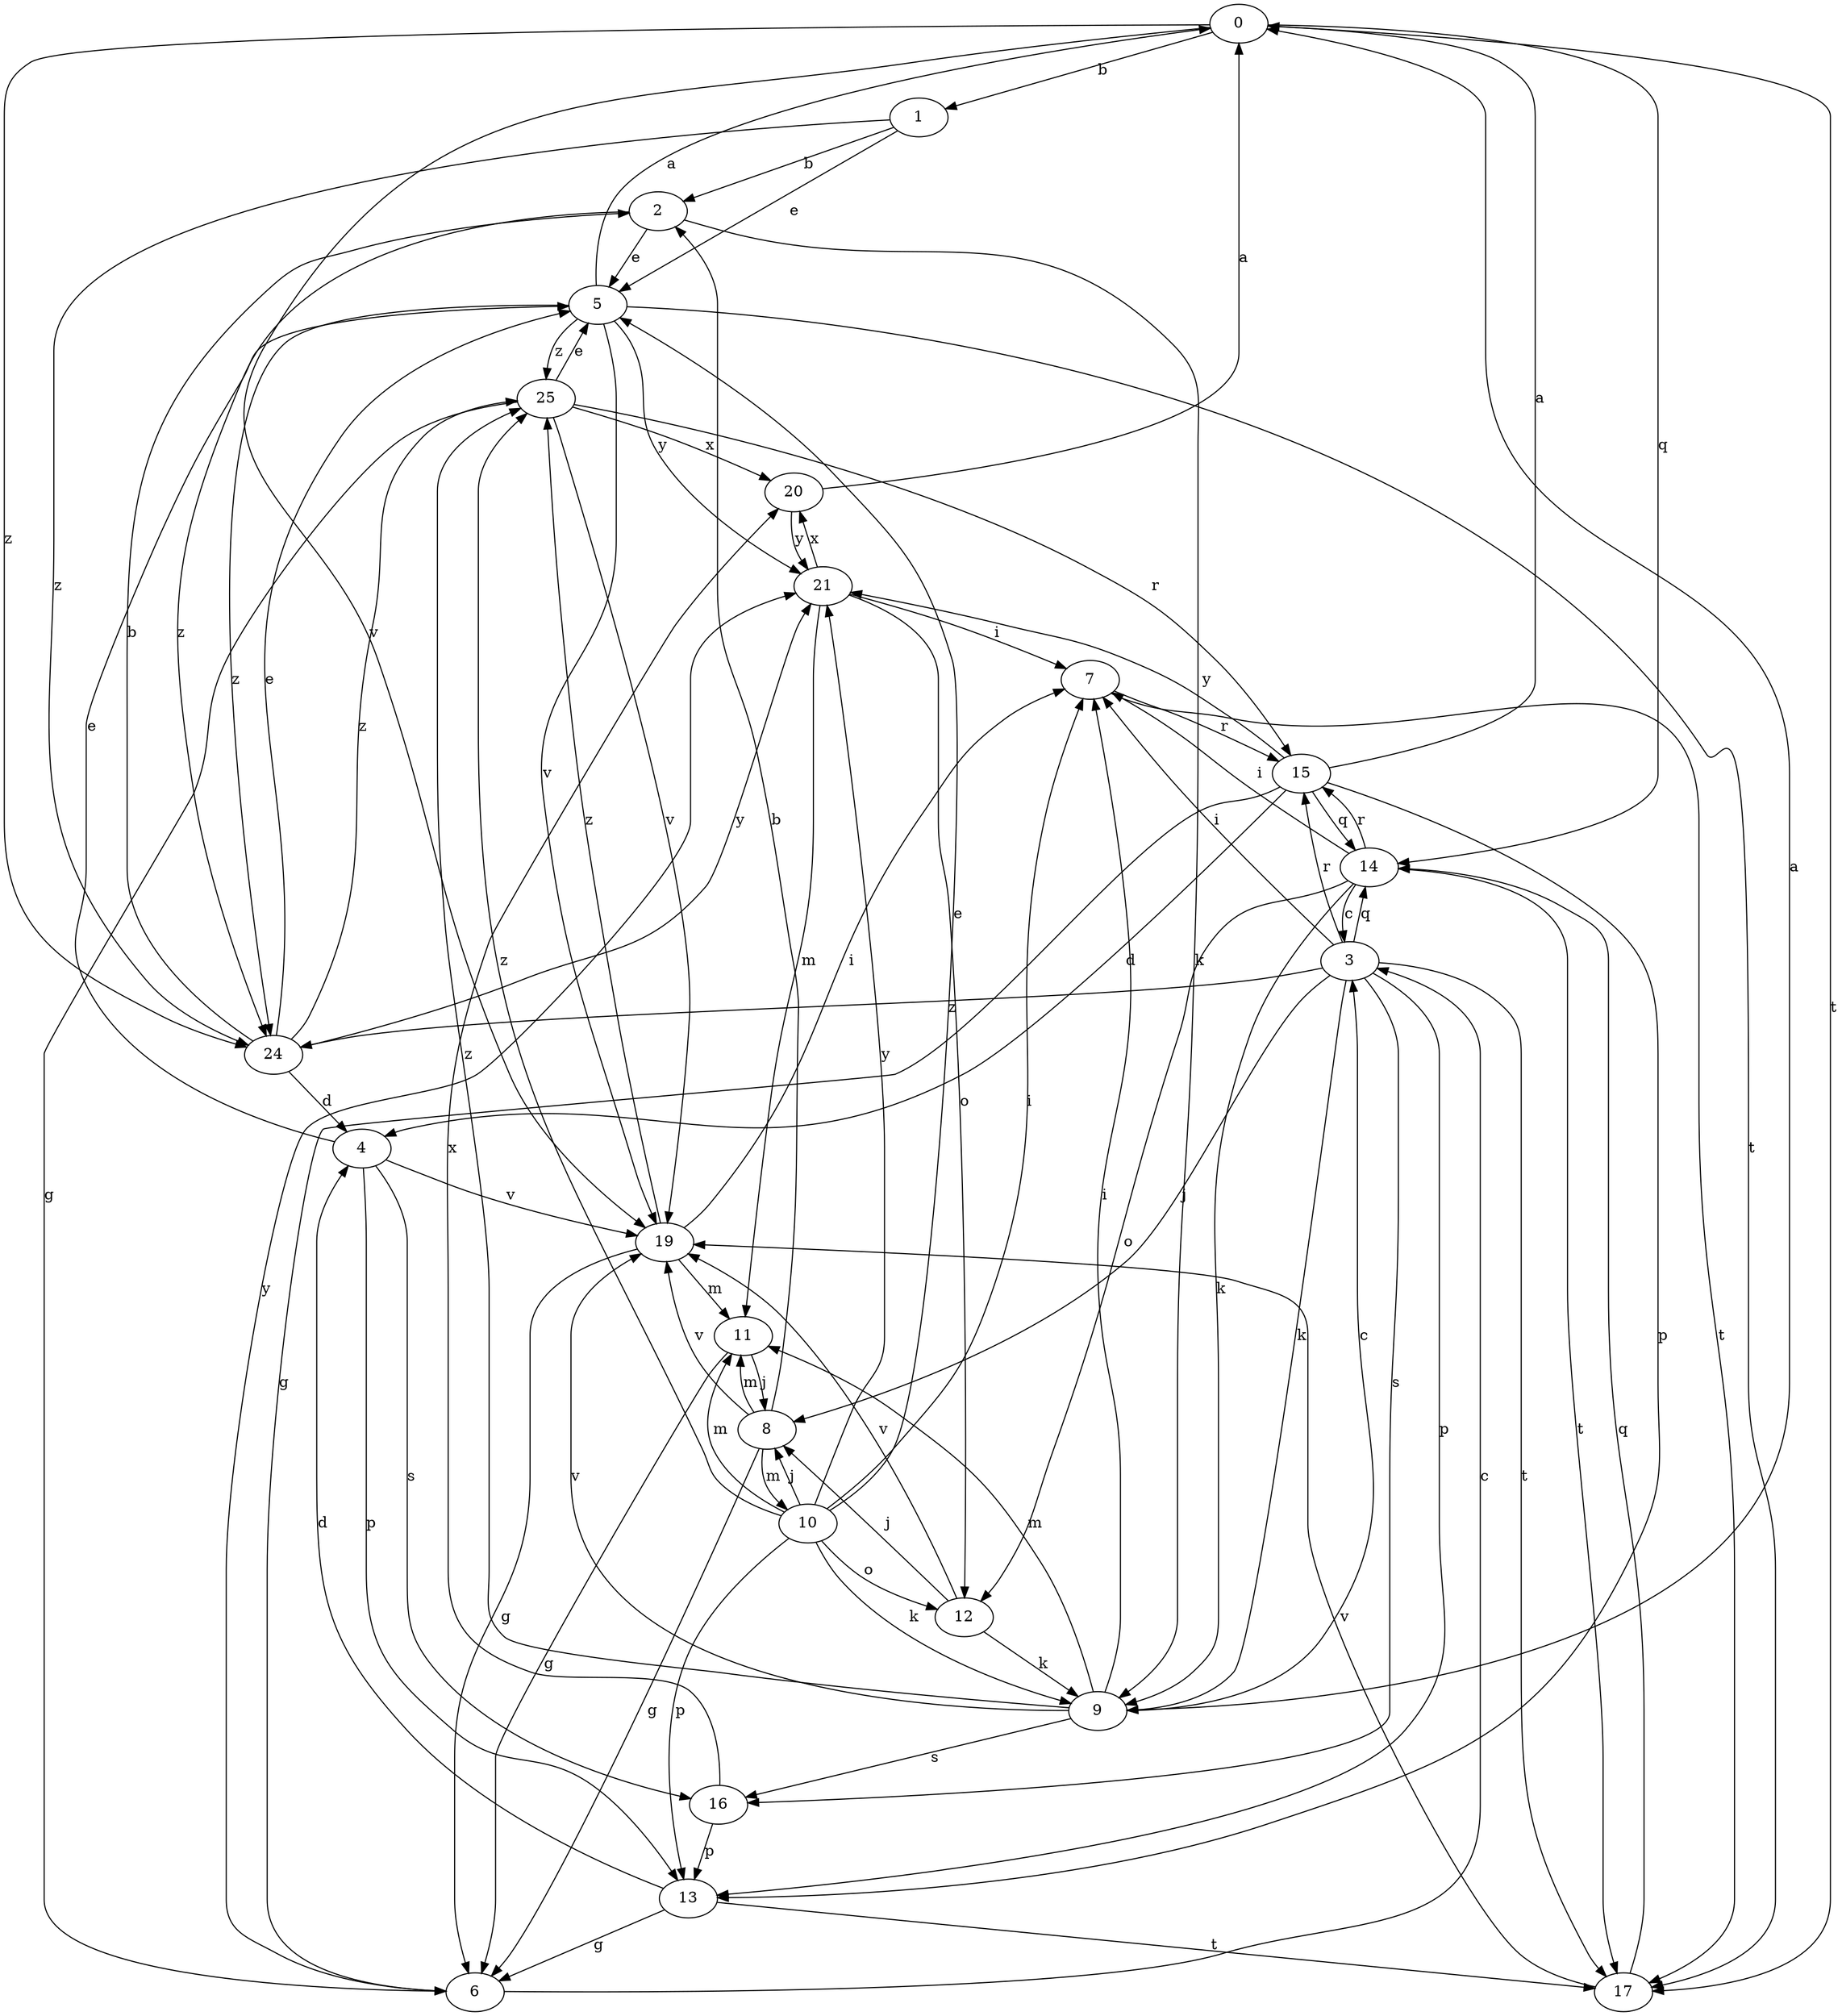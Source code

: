 strict digraph  {
0;
1;
2;
3;
4;
5;
6;
7;
8;
9;
10;
11;
12;
13;
14;
15;
16;
17;
19;
20;
21;
24;
25;
0 -> 1  [label=b];
0 -> 14  [label=q];
0 -> 17  [label=t];
0 -> 19  [label=v];
0 -> 24  [label=z];
1 -> 2  [label=b];
1 -> 5  [label=e];
1 -> 24  [label=z];
2 -> 5  [label=e];
2 -> 9  [label=k];
2 -> 24  [label=z];
3 -> 7  [label=i];
3 -> 8  [label=j];
3 -> 9  [label=k];
3 -> 13  [label=p];
3 -> 14  [label=q];
3 -> 15  [label=r];
3 -> 16  [label=s];
3 -> 17  [label=t];
3 -> 24  [label=z];
4 -> 5  [label=e];
4 -> 13  [label=p];
4 -> 16  [label=s];
4 -> 19  [label=v];
5 -> 0  [label=a];
5 -> 17  [label=t];
5 -> 19  [label=v];
5 -> 21  [label=y];
5 -> 24  [label=z];
5 -> 25  [label=z];
6 -> 3  [label=c];
6 -> 21  [label=y];
7 -> 15  [label=r];
7 -> 17  [label=t];
8 -> 2  [label=b];
8 -> 6  [label=g];
8 -> 10  [label=m];
8 -> 11  [label=m];
8 -> 19  [label=v];
9 -> 0  [label=a];
9 -> 3  [label=c];
9 -> 7  [label=i];
9 -> 11  [label=m];
9 -> 16  [label=s];
9 -> 19  [label=v];
9 -> 25  [label=z];
10 -> 5  [label=e];
10 -> 7  [label=i];
10 -> 8  [label=j];
10 -> 9  [label=k];
10 -> 11  [label=m];
10 -> 12  [label=o];
10 -> 13  [label=p];
10 -> 21  [label=y];
10 -> 25  [label=z];
11 -> 6  [label=g];
11 -> 8  [label=j];
12 -> 8  [label=j];
12 -> 9  [label=k];
12 -> 19  [label=v];
13 -> 4  [label=d];
13 -> 6  [label=g];
13 -> 17  [label=t];
14 -> 3  [label=c];
14 -> 7  [label=i];
14 -> 9  [label=k];
14 -> 12  [label=o];
14 -> 15  [label=r];
14 -> 17  [label=t];
15 -> 0  [label=a];
15 -> 4  [label=d];
15 -> 6  [label=g];
15 -> 13  [label=p];
15 -> 14  [label=q];
15 -> 21  [label=y];
16 -> 13  [label=p];
16 -> 20  [label=x];
17 -> 14  [label=q];
17 -> 19  [label=v];
19 -> 6  [label=g];
19 -> 7  [label=i];
19 -> 11  [label=m];
19 -> 25  [label=z];
20 -> 0  [label=a];
20 -> 21  [label=y];
21 -> 7  [label=i];
21 -> 11  [label=m];
21 -> 12  [label=o];
21 -> 20  [label=x];
24 -> 2  [label=b];
24 -> 4  [label=d];
24 -> 5  [label=e];
24 -> 21  [label=y];
24 -> 25  [label=z];
25 -> 5  [label=e];
25 -> 6  [label=g];
25 -> 15  [label=r];
25 -> 19  [label=v];
25 -> 20  [label=x];
}
